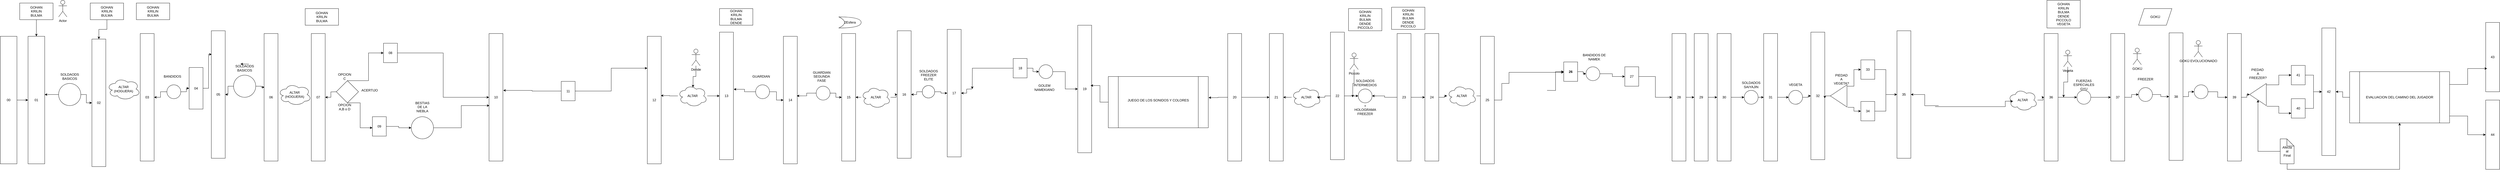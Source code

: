 <mxfile version="27.0.9">
  <diagram name="Página-1" id="v7uTeOr8I_lq8m4iilkw">
    <mxGraphModel dx="1677" dy="1690" grid="1" gridSize="10" guides="1" tooltips="1" connect="1" arrows="1" fold="1" page="1" pageScale="1" pageWidth="827" pageHeight="1169" math="0" shadow="0">
      <root>
        <mxCell id="0" />
        <mxCell id="1" parent="0" />
        <mxCell id="aoiIvWKllZCUMls8HDCo-1" value="01" style="rounded=0;whiteSpace=wrap;html=1;" parent="1" vertex="1">
          <mxGeometry x="70" y="60" width="60" height="460" as="geometry" />
        </mxCell>
        <mxCell id="aoiIvWKllZCUMls8HDCo-3" value="02" style="rounded=0;whiteSpace=wrap;html=1;" parent="1" vertex="1">
          <mxGeometry x="300" y="70" width="50" height="460" as="geometry" />
        </mxCell>
        <mxCell id="aoiIvWKllZCUMls8HDCo-5" style="edgeStyle=orthogonalEdgeStyle;rounded=0;orthogonalLoop=1;jettySize=auto;html=1;entryX=0.5;entryY=0;entryDx=0;entryDy=0;" parent="1" source="aoiIvWKllZCUMls8HDCo-4" target="aoiIvWKllZCUMls8HDCo-1" edge="1">
          <mxGeometry relative="1" as="geometry" />
        </mxCell>
        <mxCell id="aoiIvWKllZCUMls8HDCo-4" value="GOHAN&lt;br&gt;KRILIN&lt;div&gt;BULMA&lt;/div&gt;" style="rounded=0;whiteSpace=wrap;html=1;" parent="1" vertex="1">
          <mxGeometry x="40" y="-60" width="120" height="60" as="geometry" />
        </mxCell>
        <mxCell id="aoiIvWKllZCUMls8HDCo-7" style="edgeStyle=orthogonalEdgeStyle;rounded=0;orthogonalLoop=1;jettySize=auto;html=1;" parent="1" source="aoiIvWKllZCUMls8HDCo-6" target="aoiIvWKllZCUMls8HDCo-3" edge="1">
          <mxGeometry relative="1" as="geometry" />
        </mxCell>
        <mxCell id="aoiIvWKllZCUMls8HDCo-6" value="GOHAN&lt;br&gt;KRILIN&lt;div&gt;BULMA&lt;/div&gt;" style="rounded=0;whiteSpace=wrap;html=1;" parent="1" vertex="1">
          <mxGeometry x="294" y="-60" width="120" height="60" as="geometry" />
        </mxCell>
        <mxCell id="aoiIvWKllZCUMls8HDCo-13" style="edgeStyle=orthogonalEdgeStyle;rounded=0;orthogonalLoop=1;jettySize=auto;html=1;entryX=0;entryY=0.5;entryDx=0;entryDy=0;" parent="1" source="aoiIvWKllZCUMls8HDCo-11" target="aoiIvWKllZCUMls8HDCo-3" edge="1">
          <mxGeometry relative="1" as="geometry" />
        </mxCell>
        <mxCell id="aoiIvWKllZCUMls8HDCo-11" value="" style="ellipse;whiteSpace=wrap;html=1;aspect=fixed;" parent="1" vertex="1">
          <mxGeometry x="180" y="230" width="80" height="80" as="geometry" />
        </mxCell>
        <mxCell id="aoiIvWKllZCUMls8HDCo-14" style="edgeStyle=orthogonalEdgeStyle;rounded=0;orthogonalLoop=1;jettySize=auto;html=1;entryX=1;entryY=0.457;entryDx=0;entryDy=0;entryPerimeter=0;" parent="1" source="aoiIvWKllZCUMls8HDCo-11" target="aoiIvWKllZCUMls8HDCo-1" edge="1">
          <mxGeometry relative="1" as="geometry" />
        </mxCell>
        <mxCell id="aoiIvWKllZCUMls8HDCo-18" value="ALTAR&lt;br&gt;(HOGUERA)" style="ellipse;shape=cloud;whiteSpace=wrap;html=1;" parent="1" vertex="1">
          <mxGeometry x="354" y="210" width="120" height="80" as="geometry" />
        </mxCell>
        <mxCell id="aoiIvWKllZCUMls8HDCo-20" value="03" style="rounded=0;whiteSpace=wrap;html=1;" parent="1" vertex="1">
          <mxGeometry x="474" y="50" width="50" height="460" as="geometry" />
        </mxCell>
        <mxCell id="aoiIvWKllZCUMls8HDCo-23" value="GOHAN&lt;br&gt;KRILIN&lt;div&gt;BULMA&lt;/div&gt;" style="rounded=0;whiteSpace=wrap;html=1;" parent="1" vertex="1">
          <mxGeometry x="460" y="-60" width="120" height="60" as="geometry" />
        </mxCell>
        <mxCell id="jvADGa9I1Nxa1BJmUf2R-1" value="" style="edgeStyle=orthogonalEdgeStyle;rounded=0;orthogonalLoop=1;jettySize=auto;html=1;" edge="1" parent="1" source="aoiIvWKllZCUMls8HDCo-24" target="aoiIvWKllZCUMls8HDCo-92">
          <mxGeometry relative="1" as="geometry" />
        </mxCell>
        <mxCell id="jvADGa9I1Nxa1BJmUf2R-2" value="" style="edgeStyle=orthogonalEdgeStyle;rounded=0;orthogonalLoop=1;jettySize=auto;html=1;" edge="1" parent="1" source="aoiIvWKllZCUMls8HDCo-24" target="aoiIvWKllZCUMls8HDCo-20">
          <mxGeometry relative="1" as="geometry" />
        </mxCell>
        <mxCell id="aoiIvWKllZCUMls8HDCo-24" value="" style="ellipse;whiteSpace=wrap;html=1;aspect=fixed;" parent="1" vertex="1">
          <mxGeometry x="570" y="235" width="50" height="50" as="geometry" />
        </mxCell>
        <mxCell id="aoiIvWKllZCUMls8HDCo-27" value="05" style="rounded=0;whiteSpace=wrap;html=1;" parent="1" vertex="1">
          <mxGeometry x="730" y="40" width="50" height="460" as="geometry" />
        </mxCell>
        <mxCell id="aoiIvWKllZCUMls8HDCo-31" value="Actor" style="shape=umlActor;verticalLabelPosition=bottom;verticalAlign=top;html=1;outlineConnect=0;" parent="1" vertex="1">
          <mxGeometry x="180" y="-70" width="30" height="60" as="geometry" />
        </mxCell>
        <mxCell id="aoiIvWKllZCUMls8HDCo-37" style="edgeStyle=orthogonalEdgeStyle;rounded=0;orthogonalLoop=1;jettySize=auto;html=1;" parent="1" source="aoiIvWKllZCUMls8HDCo-36" target="aoiIvWKllZCUMls8HDCo-27" edge="1">
          <mxGeometry relative="1" as="geometry" />
        </mxCell>
        <mxCell id="aoiIvWKllZCUMls8HDCo-36" value="" style="ellipse;whiteSpace=wrap;html=1;aspect=fixed;" parent="1" vertex="1">
          <mxGeometry x="810" y="200" width="80" height="80" as="geometry" />
        </mxCell>
        <mxCell id="aoiIvWKllZCUMls8HDCo-38" value="SOLDAODS&lt;div&gt;BASICOS&lt;/div&gt;" style="text;html=1;align=center;verticalAlign=middle;whiteSpace=wrap;rounded=0;" parent="1" vertex="1">
          <mxGeometry x="190" y="190" width="60" height="30" as="geometry" />
        </mxCell>
        <mxCell id="aoiIvWKllZCUMls8HDCo-39" value="SOLDAODS&lt;div&gt;BASICOS&lt;/div&gt;" style="text;html=1;align=center;verticalAlign=middle;whiteSpace=wrap;rounded=0;" parent="1" vertex="1">
          <mxGeometry x="820" y="160" width="60" height="30" as="geometry" />
        </mxCell>
        <mxCell id="aoiIvWKllZCUMls8HDCo-41" value="06" style="rounded=0;whiteSpace=wrap;html=1;" parent="1" vertex="1">
          <mxGeometry x="920" y="50" width="50" height="460" as="geometry" />
        </mxCell>
        <mxCell id="aoiIvWKllZCUMls8HDCo-42" value="ALTAR&lt;br&gt;(HOGUERA)" style="ellipse;shape=cloud;whiteSpace=wrap;html=1;" parent="1" vertex="1">
          <mxGeometry x="970" y="230" width="120" height="80" as="geometry" />
        </mxCell>
        <mxCell id="aoiIvWKllZCUMls8HDCo-43" value="07" style="rounded=0;whiteSpace=wrap;html=1;" parent="1" vertex="1">
          <mxGeometry x="1090" y="50" width="50" height="460" as="geometry" />
        </mxCell>
        <mxCell id="aoiIvWKllZCUMls8HDCo-47" style="edgeStyle=orthogonalEdgeStyle;rounded=0;orthogonalLoop=1;jettySize=auto;html=1;" parent="1" target="aoiIvWKllZCUMls8HDCo-43" edge="1">
          <mxGeometry relative="1" as="geometry">
            <mxPoint x="1181" y="260" as="sourcePoint" />
          </mxGeometry>
        </mxCell>
        <mxCell id="aoiIvWKllZCUMls8HDCo-101" style="edgeStyle=orthogonalEdgeStyle;rounded=0;orthogonalLoop=1;jettySize=auto;html=1;exitX=0.5;exitY=1;exitDx=0;exitDy=0;" parent="1" source="aoiIvWKllZCUMls8HDCo-109" target="aoiIvWKllZCUMls8HDCo-105" edge="1">
          <mxGeometry relative="1" as="geometry">
            <mxPoint x="1241" y="300.4" as="sourcePoint" />
            <mxPoint x="1290" y="390" as="targetPoint" />
            <Array as="points">
              <mxPoint x="1266" y="300" />
              <mxPoint x="1266" y="390" />
            </Array>
          </mxGeometry>
        </mxCell>
        <mxCell id="aoiIvWKllZCUMls8HDCo-102" style="edgeStyle=orthogonalEdgeStyle;rounded=0;orthogonalLoop=1;jettySize=auto;html=1;entryX=0;entryY=0.5;entryDx=0;entryDy=0;exitX=0.5;exitY=0;exitDx=0;exitDy=0;" parent="1" source="aoiIvWKllZCUMls8HDCo-109" target="aoiIvWKllZCUMls8HDCo-98" edge="1">
          <mxGeometry relative="1" as="geometry">
            <mxPoint x="1230" y="140.0" as="targetPoint" />
            <mxPoint x="1239.56" y="220.4" as="sourcePoint" />
            <Array as="points">
              <mxPoint x="1296" y="220" />
              <mxPoint x="1296" y="120" />
            </Array>
          </mxGeometry>
        </mxCell>
        <mxCell id="aoiIvWKllZCUMls8HDCo-48" value="10" style="rounded=0;whiteSpace=wrap;html=1;" parent="1" vertex="1">
          <mxGeometry x="1730" y="50" width="50" height="460" as="geometry" />
        </mxCell>
        <mxCell id="aoiIvWKllZCUMls8HDCo-55" value="GOHAN&lt;br&gt;KRILIN&lt;div&gt;BULMA&lt;/div&gt;" style="rounded=0;whiteSpace=wrap;html=1;" parent="1" vertex="1">
          <mxGeometry x="1068" y="-40" width="120" height="60" as="geometry" />
        </mxCell>
        <mxCell id="aoiIvWKllZCUMls8HDCo-68" value="Dende" style="shape=umlActor;verticalLabelPosition=bottom;verticalAlign=top;html=1;outlineConnect=0;" parent="1" vertex="1">
          <mxGeometry x="2460" y="106" width="30" height="60" as="geometry" />
        </mxCell>
        <mxCell id="aoiIvWKllZCUMls8HDCo-69" value="13" style="rounded=0;whiteSpace=wrap;html=1;" parent="1" vertex="1">
          <mxGeometry x="2560" y="45" width="50" height="460" as="geometry" />
        </mxCell>
        <mxCell id="aoiIvWKllZCUMls8HDCo-130" value="" style="edgeStyle=orthogonalEdgeStyle;rounded=0;orthogonalLoop=1;jettySize=auto;html=1;" parent="1" source="aoiIvWKllZCUMls8HDCo-70" target="aoiIvWKllZCUMls8HDCo-69" edge="1">
          <mxGeometry relative="1" as="geometry" />
        </mxCell>
        <mxCell id="aoiIvWKllZCUMls8HDCo-70" value="ALTAR" style="ellipse;shape=cloud;whiteSpace=wrap;html=1;" parent="1" vertex="1">
          <mxGeometry x="2410" y="235" width="106" height="80" as="geometry" />
        </mxCell>
        <mxCell id="aoiIvWKllZCUMls8HDCo-73" style="edgeStyle=orthogonalEdgeStyle;rounded=0;orthogonalLoop=1;jettySize=auto;html=1;entryX=0.4;entryY=0.1;entryDx=0;entryDy=0;entryPerimeter=0;" parent="1" source="aoiIvWKllZCUMls8HDCo-68" edge="1">
          <mxGeometry relative="1" as="geometry">
            <mxPoint x="2464.4" y="244" as="targetPoint" />
          </mxGeometry>
        </mxCell>
        <mxCell id="aoiIvWKllZCUMls8HDCo-74" value="14" style="rounded=0;whiteSpace=wrap;html=1;" parent="1" vertex="1">
          <mxGeometry x="2790" y="60" width="50" height="460" as="geometry" />
        </mxCell>
        <mxCell id="aoiIvWKllZCUMls8HDCo-81" style="edgeStyle=orthogonalEdgeStyle;rounded=0;orthogonalLoop=1;jettySize=auto;html=1;" parent="1" source="aoiIvWKllZCUMls8HDCo-75" target="aoiIvWKllZCUMls8HDCo-74" edge="1">
          <mxGeometry relative="1" as="geometry" />
        </mxCell>
        <mxCell id="aoiIvWKllZCUMls8HDCo-75" value="" style="ellipse;whiteSpace=wrap;html=1;aspect=fixed;" parent="1" vertex="1">
          <mxGeometry x="2690" y="235" width="50" height="50" as="geometry" />
        </mxCell>
        <mxCell id="aoiIvWKllZCUMls8HDCo-76" value="GUARDIAN" style="text;html=1;align=center;verticalAlign=middle;whiteSpace=wrap;rounded=0;" parent="1" vertex="1">
          <mxGeometry x="2680" y="190" width="60" height="30" as="geometry" />
        </mxCell>
        <mxCell id="aoiIvWKllZCUMls8HDCo-85" style="edgeStyle=orthogonalEdgeStyle;rounded=0;orthogonalLoop=1;jettySize=auto;html=1;" parent="1" source="aoiIvWKllZCUMls8HDCo-78" target="aoiIvWKllZCUMls8HDCo-83" edge="1">
          <mxGeometry relative="1" as="geometry" />
        </mxCell>
        <mxCell id="aoiIvWKllZCUMls8HDCo-78" value="" style="ellipse;whiteSpace=wrap;html=1;aspect=fixed;" parent="1" vertex="1">
          <mxGeometry x="2908" y="240" width="50" height="50" as="geometry" />
        </mxCell>
        <mxCell id="aoiIvWKllZCUMls8HDCo-79" value="GUARDIAN&lt;br&gt;SEGUNDA FASE" style="text;html=1;align=center;verticalAlign=middle;whiteSpace=wrap;rounded=0;" parent="1" vertex="1">
          <mxGeometry x="2898" y="190" width="60" height="30" as="geometry" />
        </mxCell>
        <mxCell id="aoiIvWKllZCUMls8HDCo-80" style="edgeStyle=orthogonalEdgeStyle;rounded=0;orthogonalLoop=1;jettySize=auto;html=1;entryX=1.026;entryY=0.448;entryDx=0;entryDy=0;entryPerimeter=0;" parent="1" source="aoiIvWKllZCUMls8HDCo-75" target="aoiIvWKllZCUMls8HDCo-69" edge="1">
          <mxGeometry relative="1" as="geometry" />
        </mxCell>
        <mxCell id="aoiIvWKllZCUMls8HDCo-83" value="15" style="rounded=0;whiteSpace=wrap;html=1;" parent="1" vertex="1">
          <mxGeometry x="3000" y="50" width="50" height="460" as="geometry" />
        </mxCell>
        <mxCell id="aoiIvWKllZCUMls8HDCo-86" style="edgeStyle=orthogonalEdgeStyle;rounded=0;orthogonalLoop=1;jettySize=auto;html=1;entryX=0.965;entryY=0.467;entryDx=0;entryDy=0;entryPerimeter=0;" parent="1" source="aoiIvWKllZCUMls8HDCo-78" target="aoiIvWKllZCUMls8HDCo-74" edge="1">
          <mxGeometry relative="1" as="geometry" />
        </mxCell>
        <mxCell id="aoiIvWKllZCUMls8HDCo-87" value="GOHAN&lt;br&gt;KRILIN&lt;div&gt;BULMA&lt;br&gt;DENDE&lt;/div&gt;" style="rounded=0;whiteSpace=wrap;html=1;" parent="1" vertex="1">
          <mxGeometry x="2560" y="-40" width="120" height="60" as="geometry" />
        </mxCell>
        <mxCell id="aoiIvWKllZCUMls8HDCo-89" value="2Esfera" style="shape=xor;whiteSpace=wrap;html=1;" parent="1" vertex="1">
          <mxGeometry x="2990" y="-10" width="80" height="40" as="geometry" />
        </mxCell>
        <mxCell id="aoiIvWKllZCUMls8HDCo-90" value="16" style="rounded=0;whiteSpace=wrap;html=1;" parent="1" vertex="1">
          <mxGeometry x="3200" y="40" width="50" height="460" as="geometry" />
        </mxCell>
        <mxCell id="aoiIvWKllZCUMls8HDCo-172" value="" style="edgeStyle=orthogonalEdgeStyle;rounded=0;orthogonalLoop=1;jettySize=auto;html=1;" parent="1" source="aoiIvWKllZCUMls8HDCo-91" target="aoiIvWKllZCUMls8HDCo-1" edge="1">
          <mxGeometry relative="1" as="geometry" />
        </mxCell>
        <mxCell id="aoiIvWKllZCUMls8HDCo-91" value="00" style="rounded=0;whiteSpace=wrap;html=1;" parent="1" vertex="1">
          <mxGeometry x="-30" y="60" width="60" height="460" as="geometry" />
        </mxCell>
        <mxCell id="aoiIvWKllZCUMls8HDCo-92" value="04" style="rounded=0;whiteSpace=wrap;html=1;" parent="1" vertex="1">
          <mxGeometry x="650" y="172.5" width="50" height="150" as="geometry" />
        </mxCell>
        <mxCell id="aoiIvWKllZCUMls8HDCo-94" value="BANDIDOS" style="text;html=1;align=center;verticalAlign=middle;whiteSpace=wrap;rounded=0;" parent="1" vertex="1">
          <mxGeometry x="560" y="190" width="60" height="30" as="geometry" />
        </mxCell>
        <mxCell id="aoiIvWKllZCUMls8HDCo-95" style="edgeStyle=orthogonalEdgeStyle;rounded=0;orthogonalLoop=1;jettySize=auto;html=1;entryX=0.025;entryY=0.185;entryDx=0;entryDy=0;entryPerimeter=0;" parent="1" source="aoiIvWKllZCUMls8HDCo-92" target="aoiIvWKllZCUMls8HDCo-27" edge="1">
          <mxGeometry relative="1" as="geometry" />
        </mxCell>
        <mxCell id="aoiIvWKllZCUMls8HDCo-96" style="edgeStyle=orthogonalEdgeStyle;rounded=0;orthogonalLoop=1;jettySize=auto;html=1;entryX=0.025;entryY=0.421;entryDx=0;entryDy=0;entryPerimeter=0;" parent="1" source="aoiIvWKllZCUMls8HDCo-36" target="aoiIvWKllZCUMls8HDCo-41" edge="1">
          <mxGeometry relative="1" as="geometry" />
        </mxCell>
        <mxCell id="aoiIvWKllZCUMls8HDCo-97" style="edgeStyle=orthogonalEdgeStyle;rounded=0;orthogonalLoop=1;jettySize=auto;html=1;exitX=0.75;exitY=0;exitDx=0;exitDy=0;entryX=0.25;entryY=0;entryDx=0;entryDy=0;" parent="1" source="aoiIvWKllZCUMls8HDCo-39" target="aoiIvWKllZCUMls8HDCo-39" edge="1">
          <mxGeometry relative="1" as="geometry" />
        </mxCell>
        <mxCell id="aoiIvWKllZCUMls8HDCo-103" style="edgeStyle=orthogonalEdgeStyle;rounded=0;orthogonalLoop=1;jettySize=auto;html=1;" parent="1" source="aoiIvWKllZCUMls8HDCo-98" target="aoiIvWKllZCUMls8HDCo-48" edge="1">
          <mxGeometry relative="1" as="geometry" />
        </mxCell>
        <mxCell id="aoiIvWKllZCUMls8HDCo-98" value="08" style="rounded=0;whiteSpace=wrap;html=1;" parent="1" vertex="1">
          <mxGeometry x="1350" y="85" width="50" height="70" as="geometry" />
        </mxCell>
        <mxCell id="aoiIvWKllZCUMls8HDCo-104" value="" style="ellipse;whiteSpace=wrap;html=1;aspect=fixed;" parent="1" vertex="1">
          <mxGeometry x="1450" y="350" width="80" height="80" as="geometry" />
        </mxCell>
        <mxCell id="aoiIvWKllZCUMls8HDCo-106" style="edgeStyle=orthogonalEdgeStyle;rounded=0;orthogonalLoop=1;jettySize=auto;html=1;" parent="1" source="aoiIvWKllZCUMls8HDCo-105" target="aoiIvWKllZCUMls8HDCo-104" edge="1">
          <mxGeometry relative="1" as="geometry" />
        </mxCell>
        <mxCell id="aoiIvWKllZCUMls8HDCo-105" value="09" style="rounded=0;whiteSpace=wrap;html=1;" parent="1" vertex="1">
          <mxGeometry x="1310" y="350" width="50" height="70" as="geometry" />
        </mxCell>
        <mxCell id="aoiIvWKllZCUMls8HDCo-107" style="edgeStyle=orthogonalEdgeStyle;rounded=0;orthogonalLoop=1;jettySize=auto;html=1;entryX=0.025;entryY=0.565;entryDx=0;entryDy=0;entryPerimeter=0;" parent="1" source="aoiIvWKllZCUMls8HDCo-104" target="aoiIvWKllZCUMls8HDCo-48" edge="1">
          <mxGeometry relative="1" as="geometry" />
        </mxCell>
        <mxCell id="aoiIvWKllZCUMls8HDCo-108" value="BESTIAS DE LA NIEBLA" style="text;html=1;align=center;verticalAlign=middle;whiteSpace=wrap;rounded=0;" parent="1" vertex="1">
          <mxGeometry x="1460" y="300" width="60" height="30" as="geometry" />
        </mxCell>
        <mxCell id="aoiIvWKllZCUMls8HDCo-109" value="" style="rhombus;whiteSpace=wrap;html=1;" parent="1" vertex="1">
          <mxGeometry x="1180" y="220" width="80" height="80" as="geometry" />
        </mxCell>
        <mxCell id="aoiIvWKllZCUMls8HDCo-110" value="OPCION C" style="text;html=1;align=center;verticalAlign=middle;whiteSpace=wrap;rounded=0;" parent="1" vertex="1">
          <mxGeometry x="1180" y="190" width="60" height="30" as="geometry" />
        </mxCell>
        <mxCell id="aoiIvWKllZCUMls8HDCo-111" value="OPCION A,B o D" style="text;html=1;align=center;verticalAlign=middle;whiteSpace=wrap;rounded=0;" parent="1" vertex="1">
          <mxGeometry x="1180" y="300" width="60" height="30" as="geometry" />
        </mxCell>
        <mxCell id="aoiIvWKllZCUMls8HDCo-114" style="edgeStyle=orthogonalEdgeStyle;rounded=0;orthogonalLoop=1;jettySize=auto;html=1;entryX=1.025;entryY=0.446;entryDx=0;entryDy=0;entryPerimeter=0;exitX=0;exitY=0.5;exitDx=0;exitDy=0;" parent="1" source="aoiIvWKllZCUMls8HDCo-118" target="aoiIvWKllZCUMls8HDCo-48" edge="1">
          <mxGeometry relative="1" as="geometry">
            <mxPoint x="1870" y="255" as="sourcePoint" />
          </mxGeometry>
        </mxCell>
        <mxCell id="aoiIvWKllZCUMls8HDCo-117" value="12" style="rounded=0;whiteSpace=wrap;html=1;" parent="1" vertex="1">
          <mxGeometry x="2300" y="60" width="50" height="460" as="geometry" />
        </mxCell>
        <mxCell id="aoiIvWKllZCUMls8HDCo-122" style="edgeStyle=orthogonalEdgeStyle;rounded=0;orthogonalLoop=1;jettySize=auto;html=1;entryX=0;entryY=0.25;entryDx=0;entryDy=0;" parent="1" source="aoiIvWKllZCUMls8HDCo-118" target="aoiIvWKllZCUMls8HDCo-117" edge="1">
          <mxGeometry relative="1" as="geometry" />
        </mxCell>
        <mxCell id="aoiIvWKllZCUMls8HDCo-118" value="11" style="rounded=0;whiteSpace=wrap;html=1;" parent="1" vertex="1">
          <mxGeometry x="1990" y="222.5" width="50" height="70" as="geometry" />
        </mxCell>
        <mxCell id="aoiIvWKllZCUMls8HDCo-128" style="edgeStyle=orthogonalEdgeStyle;rounded=0;orthogonalLoop=1;jettySize=auto;html=1;entryX=0.975;entryY=0.465;entryDx=0;entryDy=0;entryPerimeter=0;" parent="1" source="aoiIvWKllZCUMls8HDCo-70" target="aoiIvWKllZCUMls8HDCo-117" edge="1">
          <mxGeometry relative="1" as="geometry" />
        </mxCell>
        <mxCell id="aoiIvWKllZCUMls8HDCo-136" value="" style="edgeStyle=orthogonalEdgeStyle;rounded=0;orthogonalLoop=1;jettySize=auto;html=1;" parent="1" source="aoiIvWKllZCUMls8HDCo-135" target="aoiIvWKllZCUMls8HDCo-83" edge="1">
          <mxGeometry relative="1" as="geometry" />
        </mxCell>
        <mxCell id="aoiIvWKllZCUMls8HDCo-137" value="" style="edgeStyle=orthogonalEdgeStyle;rounded=0;orthogonalLoop=1;jettySize=auto;html=1;" parent="1" source="aoiIvWKllZCUMls8HDCo-135" target="aoiIvWKllZCUMls8HDCo-90" edge="1">
          <mxGeometry relative="1" as="geometry" />
        </mxCell>
        <mxCell id="aoiIvWKllZCUMls8HDCo-135" value="ALTAR" style="ellipse;shape=cloud;whiteSpace=wrap;html=1;" parent="1" vertex="1">
          <mxGeometry x="3070" y="240" width="106" height="80" as="geometry" />
        </mxCell>
        <mxCell id="aoiIvWKllZCUMls8HDCo-138" value="17" style="rounded=0;whiteSpace=wrap;html=1;" parent="1" vertex="1">
          <mxGeometry x="3380" y="35" width="50" height="460" as="geometry" />
        </mxCell>
        <mxCell id="aoiIvWKllZCUMls8HDCo-141" style="edgeStyle=orthogonalEdgeStyle;rounded=0;orthogonalLoop=1;jettySize=auto;html=1;entryX=1;entryY=0.5;entryDx=0;entryDy=0;" parent="1" source="aoiIvWKllZCUMls8HDCo-139" target="aoiIvWKllZCUMls8HDCo-90" edge="1">
          <mxGeometry relative="1" as="geometry" />
        </mxCell>
        <mxCell id="aoiIvWKllZCUMls8HDCo-142" style="edgeStyle=orthogonalEdgeStyle;rounded=0;orthogonalLoop=1;jettySize=auto;html=1;entryX=0;entryY=0.5;entryDx=0;entryDy=0;" parent="1" source="aoiIvWKllZCUMls8HDCo-139" target="aoiIvWKllZCUMls8HDCo-138" edge="1">
          <mxGeometry relative="1" as="geometry" />
        </mxCell>
        <mxCell id="aoiIvWKllZCUMls8HDCo-139" value="" style="ellipse;whiteSpace=wrap;html=1;aspect=fixed;" parent="1" vertex="1">
          <mxGeometry x="3290" y="237.5" width="45" height="45" as="geometry" />
        </mxCell>
        <mxCell id="aoiIvWKllZCUMls8HDCo-143" value="SOLDADOS FREEZER ELITE" style="text;html=1;align=center;verticalAlign=middle;whiteSpace=wrap;rounded=0;" parent="1" vertex="1">
          <mxGeometry x="3282.5" y="185" width="60" height="30" as="geometry" />
        </mxCell>
        <mxCell id="aoiIvWKllZCUMls8HDCo-144" value="19" style="rounded=0;whiteSpace=wrap;html=1;" parent="1" vertex="1">
          <mxGeometry x="3850" y="20" width="50" height="460" as="geometry" />
        </mxCell>
        <mxCell id="aoiIvWKllZCUMls8HDCo-157" style="edgeStyle=orthogonalEdgeStyle;rounded=0;orthogonalLoop=1;jettySize=auto;html=1;entryX=1;entryY=0.5;entryDx=0;entryDy=0;" parent="1" target="aoiIvWKllZCUMls8HDCo-138" edge="1">
          <mxGeometry relative="1" as="geometry">
            <mxPoint x="3470" y="250" as="sourcePoint" />
          </mxGeometry>
        </mxCell>
        <mxCell id="aoiIvWKllZCUMls8HDCo-155" value="" style="edgeStyle=orthogonalEdgeStyle;rounded=0;orthogonalLoop=1;jettySize=auto;html=1;" parent="1" source="aoiIvWKllZCUMls8HDCo-148" target="aoiIvWKllZCUMls8HDCo-144" edge="1">
          <mxGeometry relative="1" as="geometry" />
        </mxCell>
        <mxCell id="aoiIvWKllZCUMls8HDCo-148" value="" style="ellipse;whiteSpace=wrap;html=1;aspect=fixed;" parent="1" vertex="1">
          <mxGeometry x="3710" y="162.5" width="50" height="50" as="geometry" />
        </mxCell>
        <mxCell id="aoiIvWKllZCUMls8HDCo-149" value="GOLEM NAMEKIANO" style="text;html=1;align=center;verticalAlign=middle;whiteSpace=wrap;rounded=0;" parent="1" vertex="1">
          <mxGeometry x="3700" y="230" width="60" height="30" as="geometry" />
        </mxCell>
        <mxCell id="aoiIvWKllZCUMls8HDCo-152" style="edgeStyle=orthogonalEdgeStyle;rounded=0;orthogonalLoop=1;jettySize=auto;html=1;" parent="1" source="aoiIvWKllZCUMls8HDCo-153" target="aoiIvWKllZCUMls8HDCo-148" edge="1">
          <mxGeometry relative="1" as="geometry" />
        </mxCell>
        <mxCell id="aoiIvWKllZCUMls8HDCo-153" value="18" style="rounded=0;whiteSpace=wrap;html=1;" parent="1" vertex="1">
          <mxGeometry x="3617.5" y="140" width="50" height="70" as="geometry" />
        </mxCell>
        <mxCell id="aoiIvWKllZCUMls8HDCo-154" style="edgeStyle=orthogonalEdgeStyle;rounded=0;orthogonalLoop=1;jettySize=auto;html=1;" parent="1" source="aoiIvWKllZCUMls8HDCo-153" edge="1">
          <mxGeometry relative="1" as="geometry">
            <mxPoint x="3470" y="250" as="targetPoint" />
          </mxGeometry>
        </mxCell>
        <mxCell id="aoiIvWKllZCUMls8HDCo-158" value="JUEGO DE LOS SONIDOS Y COLORES&lt;div&gt;&lt;br&gt;&lt;/div&gt;" style="shape=process;whiteSpace=wrap;html=1;backgroundOutline=1;" parent="1" vertex="1">
          <mxGeometry x="3960" y="205" width="360" height="185" as="geometry" />
        </mxCell>
        <mxCell id="aoiIvWKllZCUMls8HDCo-159" style="edgeStyle=orthogonalEdgeStyle;rounded=0;orthogonalLoop=1;jettySize=auto;html=1;entryX=0.925;entryY=0.473;entryDx=0;entryDy=0;entryPerimeter=0;" parent="1" source="aoiIvWKllZCUMls8HDCo-158" target="aoiIvWKllZCUMls8HDCo-144" edge="1">
          <mxGeometry relative="1" as="geometry" />
        </mxCell>
        <mxCell id="aoiIvWKllZCUMls8HDCo-167" value="" style="edgeStyle=orthogonalEdgeStyle;rounded=0;orthogonalLoop=1;jettySize=auto;html=1;" parent="1" source="aoiIvWKllZCUMls8HDCo-160" target="aoiIvWKllZCUMls8HDCo-166" edge="1">
          <mxGeometry relative="1" as="geometry" />
        </mxCell>
        <mxCell id="aoiIvWKllZCUMls8HDCo-160" value="20" style="rounded=0;whiteSpace=wrap;html=1;" parent="1" vertex="1">
          <mxGeometry x="4390" y="50" width="50" height="460" as="geometry" />
        </mxCell>
        <mxCell id="aoiIvWKllZCUMls8HDCo-161" style="edgeStyle=orthogonalEdgeStyle;rounded=0;orthogonalLoop=1;jettySize=auto;html=1;entryX=1.003;entryY=0.412;entryDx=0;entryDy=0;entryPerimeter=0;" parent="1" source="aoiIvWKllZCUMls8HDCo-160" target="aoiIvWKllZCUMls8HDCo-158" edge="1">
          <mxGeometry relative="1" as="geometry" />
        </mxCell>
        <mxCell id="aoiIvWKllZCUMls8HDCo-166" value="21" style="rounded=0;whiteSpace=wrap;html=1;" parent="1" vertex="1">
          <mxGeometry x="4540" y="50" width="50" height="460" as="geometry" />
        </mxCell>
        <mxCell id="aoiIvWKllZCUMls8HDCo-169" value="" style="edgeStyle=orthogonalEdgeStyle;rounded=0;orthogonalLoop=1;jettySize=auto;html=1;" parent="1" source="aoiIvWKllZCUMls8HDCo-168" target="aoiIvWKllZCUMls8HDCo-166" edge="1">
          <mxGeometry relative="1" as="geometry" />
        </mxCell>
        <mxCell id="aoiIvWKllZCUMls8HDCo-168" value="ALTAR" style="ellipse;shape=cloud;whiteSpace=wrap;html=1;" parent="1" vertex="1">
          <mxGeometry x="4620" y="240" width="106" height="80" as="geometry" />
        </mxCell>
        <mxCell id="aoiIvWKllZCUMls8HDCo-174" value="" style="edgeStyle=orthogonalEdgeStyle;rounded=0;orthogonalLoop=1;jettySize=auto;html=1;" parent="1" source="aoiIvWKllZCUMls8HDCo-170" target="aoiIvWKllZCUMls8HDCo-173" edge="1">
          <mxGeometry relative="1" as="geometry" />
        </mxCell>
        <mxCell id="aoiIvWKllZCUMls8HDCo-170" value="22" style="rounded=0;whiteSpace=wrap;html=1;" parent="1" vertex="1">
          <mxGeometry x="4760" y="45" width="50" height="460" as="geometry" />
        </mxCell>
        <mxCell id="aoiIvWKllZCUMls8HDCo-171" style="edgeStyle=orthogonalEdgeStyle;rounded=0;orthogonalLoop=1;jettySize=auto;html=1;entryX=0.875;entryY=0.5;entryDx=0;entryDy=0;entryPerimeter=0;" parent="1" source="aoiIvWKllZCUMls8HDCo-170" target="aoiIvWKllZCUMls8HDCo-168" edge="1">
          <mxGeometry relative="1" as="geometry" />
        </mxCell>
        <mxCell id="aoiIvWKllZCUMls8HDCo-173" value="" style="ellipse;whiteSpace=wrap;html=1;aspect=fixed;" parent="1" vertex="1">
          <mxGeometry x="4860" y="250" width="50" height="50" as="geometry" />
        </mxCell>
        <mxCell id="aoiIvWKllZCUMls8HDCo-175" value="SOLDADOS INTERMEDIOS" style="text;html=1;align=center;verticalAlign=middle;whiteSpace=wrap;rounded=0;" parent="1" vertex="1">
          <mxGeometry x="4855" y="212.5" width="60" height="30" as="geometry" />
        </mxCell>
        <mxCell id="aoiIvWKllZCUMls8HDCo-177" style="edgeStyle=orthogonalEdgeStyle;rounded=0;orthogonalLoop=1;jettySize=auto;html=1;" parent="1" source="aoiIvWKllZCUMls8HDCo-176" edge="1">
          <mxGeometry relative="1" as="geometry">
            <mxPoint x="4840" y="280" as="targetPoint" />
          </mxGeometry>
        </mxCell>
        <mxCell id="aoiIvWKllZCUMls8HDCo-176" value="Piccolo" style="shape=umlActor;verticalLabelPosition=bottom;verticalAlign=top;html=1;outlineConnect=0;" parent="1" vertex="1">
          <mxGeometry x="4830" y="120" width="30" height="60" as="geometry" />
        </mxCell>
        <mxCell id="aoiIvWKllZCUMls8HDCo-179" value="GOHAN&lt;br&gt;KRILIN&lt;div&gt;BULMA&lt;br&gt;DENDE&lt;br&gt;PICCOLO&lt;/div&gt;" style="rounded=0;whiteSpace=wrap;html=1;" parent="1" vertex="1">
          <mxGeometry x="4825" y="-40" width="120" height="80" as="geometry" />
        </mxCell>
        <mxCell id="aoiIvWKllZCUMls8HDCo-180" value="+ HOLOGRAMA FREEZER" style="text;html=1;align=center;verticalAlign=middle;whiteSpace=wrap;rounded=0;" parent="1" vertex="1">
          <mxGeometry x="4855" y="310" width="60" height="30" as="geometry" />
        </mxCell>
        <mxCell id="aoiIvWKllZCUMls8HDCo-182" style="edgeStyle=orthogonalEdgeStyle;rounded=0;orthogonalLoop=1;jettySize=auto;html=1;entryX=1;entryY=0.5;entryDx=0;entryDy=0;" parent="1" source="aoiIvWKllZCUMls8HDCo-181" target="aoiIvWKllZCUMls8HDCo-173" edge="1">
          <mxGeometry relative="1" as="geometry" />
        </mxCell>
        <mxCell id="aoiIvWKllZCUMls8HDCo-189" value="" style="edgeStyle=orthogonalEdgeStyle;rounded=0;orthogonalLoop=1;jettySize=auto;html=1;" parent="1" source="aoiIvWKllZCUMls8HDCo-181" target="aoiIvWKllZCUMls8HDCo-184" edge="1">
          <mxGeometry relative="1" as="geometry" />
        </mxCell>
        <mxCell id="aoiIvWKllZCUMls8HDCo-181" value="23" style="rounded=0;whiteSpace=wrap;html=1;" parent="1" vertex="1">
          <mxGeometry x="5000" y="50" width="50" height="460" as="geometry" />
        </mxCell>
        <mxCell id="aoiIvWKllZCUMls8HDCo-183" value="GOHAN&lt;br&gt;KRILIN&lt;div&gt;BULMA&lt;br&gt;DENDE&lt;br&gt;PICCOLO&lt;/div&gt;" style="rounded=0;whiteSpace=wrap;html=1;" parent="1" vertex="1">
          <mxGeometry x="4980" y="-45" width="120" height="80" as="geometry" />
        </mxCell>
        <mxCell id="aoiIvWKllZCUMls8HDCo-192" value="" style="edgeStyle=orthogonalEdgeStyle;rounded=0;orthogonalLoop=1;jettySize=auto;html=1;" parent="1" source="aoiIvWKllZCUMls8HDCo-184" target="aoiIvWKllZCUMls8HDCo-190" edge="1">
          <mxGeometry relative="1" as="geometry" />
        </mxCell>
        <mxCell id="aoiIvWKllZCUMls8HDCo-184" value="24" style="rounded=0;whiteSpace=wrap;html=1;" parent="1" vertex="1">
          <mxGeometry x="5100" y="50" width="50" height="460" as="geometry" />
        </mxCell>
        <mxCell id="aoiIvWKllZCUMls8HDCo-194" value="" style="edgeStyle=orthogonalEdgeStyle;rounded=0;orthogonalLoop=1;jettySize=auto;html=1;" parent="1" source="aoiIvWKllZCUMls8HDCo-190" target="aoiIvWKllZCUMls8HDCo-193" edge="1">
          <mxGeometry relative="1" as="geometry" />
        </mxCell>
        <mxCell id="aoiIvWKllZCUMls8HDCo-190" value="ALTAR" style="ellipse;shape=cloud;whiteSpace=wrap;html=1;" parent="1" vertex="1">
          <mxGeometry x="5180" y="235" width="106" height="80" as="geometry" />
        </mxCell>
        <mxCell id="aoiIvWKllZCUMls8HDCo-341" style="edgeStyle=orthogonalEdgeStyle;rounded=0;orthogonalLoop=1;jettySize=auto;html=1;" parent="1" source="aoiIvWKllZCUMls8HDCo-193" edge="1">
          <mxGeometry relative="1" as="geometry">
            <mxPoint x="5600" y="190" as="targetPoint" />
            <Array as="points">
              <mxPoint x="5377" y="290" />
              <mxPoint x="5377" y="230" />
              <mxPoint x="5403" y="230" />
            </Array>
          </mxGeometry>
        </mxCell>
        <mxCell id="aoiIvWKllZCUMls8HDCo-193" value="25" style="rounded=0;whiteSpace=wrap;html=1;" parent="1" vertex="1">
          <mxGeometry x="5300" y="60" width="50" height="460" as="geometry" />
        </mxCell>
        <mxCell id="aoiIvWKllZCUMls8HDCo-218" value="" style="edgeStyle=orthogonalEdgeStyle;rounded=0;orthogonalLoop=1;jettySize=auto;html=1;" parent="1" source="aoiIvWKllZCUMls8HDCo-205" target="aoiIvWKllZCUMls8HDCo-213" edge="1">
          <mxGeometry relative="1" as="geometry" />
        </mxCell>
        <mxCell id="aoiIvWKllZCUMls8HDCo-205" value="" style="ellipse;whiteSpace=wrap;html=1;aspect=fixed;" parent="1" vertex="1">
          <mxGeometry x="5680" y="170" width="50" height="50" as="geometry" />
        </mxCell>
        <mxCell id="aoiIvWKllZCUMls8HDCo-207" value="BANDIDOS DE NAMEK" style="text;html=1;align=center;verticalAlign=middle;whiteSpace=wrap;rounded=0;" parent="1" vertex="1">
          <mxGeometry x="5660" y="120" width="100" height="30" as="geometry" />
        </mxCell>
        <mxCell id="aoiIvWKllZCUMls8HDCo-221" value="" style="edgeStyle=orthogonalEdgeStyle;rounded=0;orthogonalLoop=1;jettySize=auto;html=1;" parent="1" source="aoiIvWKllZCUMls8HDCo-208" target="aoiIvWKllZCUMls8HDCo-220" edge="1">
          <mxGeometry relative="1" as="geometry" />
        </mxCell>
        <mxCell id="aoiIvWKllZCUMls8HDCo-208" value="28" style="rounded=0;whiteSpace=wrap;html=1;" parent="1" vertex="1">
          <mxGeometry x="5990" y="50" width="50" height="460" as="geometry" />
        </mxCell>
        <mxCell id="aoiIvWKllZCUMls8HDCo-217" value="" style="edgeStyle=orthogonalEdgeStyle;rounded=0;orthogonalLoop=1;jettySize=auto;html=1;" parent="1" source="aoiIvWKllZCUMls8HDCo-211" target="aoiIvWKllZCUMls8HDCo-205" edge="1">
          <mxGeometry relative="1" as="geometry" />
        </mxCell>
        <mxCell id="aoiIvWKllZCUMls8HDCo-211" value="26" style="rounded=0;whiteSpace=wrap;html=1;fontStyle=1" parent="1" vertex="1">
          <mxGeometry x="5600" y="152.5" width="50" height="70" as="geometry" />
        </mxCell>
        <mxCell id="aoiIvWKllZCUMls8HDCo-219" style="edgeStyle=orthogonalEdgeStyle;rounded=0;orthogonalLoop=1;jettySize=auto;html=1;" parent="1" source="aoiIvWKllZCUMls8HDCo-213" target="aoiIvWKllZCUMls8HDCo-208" edge="1">
          <mxGeometry relative="1" as="geometry" />
        </mxCell>
        <mxCell id="aoiIvWKllZCUMls8HDCo-213" value="27" style="rounded=0;whiteSpace=wrap;html=1;" parent="1" vertex="1">
          <mxGeometry x="5820" y="170" width="50" height="70" as="geometry" />
        </mxCell>
        <mxCell id="aoiIvWKllZCUMls8HDCo-225" value="" style="edgeStyle=orthogonalEdgeStyle;rounded=0;orthogonalLoop=1;jettySize=auto;html=1;" parent="1" source="aoiIvWKllZCUMls8HDCo-220" target="aoiIvWKllZCUMls8HDCo-223" edge="1">
          <mxGeometry relative="1" as="geometry" />
        </mxCell>
        <mxCell id="aoiIvWKllZCUMls8HDCo-220" value="29" style="rounded=0;whiteSpace=wrap;html=1;" parent="1" vertex="1">
          <mxGeometry x="6070" y="50" width="50" height="460" as="geometry" />
        </mxCell>
        <mxCell id="aoiIvWKllZCUMls8HDCo-227" value="" style="edgeStyle=orthogonalEdgeStyle;rounded=0;orthogonalLoop=1;jettySize=auto;html=1;" parent="1" source="aoiIvWKllZCUMls8HDCo-223" target="aoiIvWKllZCUMls8HDCo-226" edge="1">
          <mxGeometry relative="1" as="geometry" />
        </mxCell>
        <mxCell id="aoiIvWKllZCUMls8HDCo-223" value="30" style="rounded=0;whiteSpace=wrap;html=1;" parent="1" vertex="1">
          <mxGeometry x="6152.5" y="50" width="50" height="460" as="geometry" />
        </mxCell>
        <mxCell id="aoiIvWKllZCUMls8HDCo-230" value="" style="edgeStyle=orthogonalEdgeStyle;rounded=0;orthogonalLoop=1;jettySize=auto;html=1;" parent="1" source="aoiIvWKllZCUMls8HDCo-226" target="aoiIvWKllZCUMls8HDCo-229" edge="1">
          <mxGeometry relative="1" as="geometry" />
        </mxCell>
        <mxCell id="aoiIvWKllZCUMls8HDCo-226" value="" style="ellipse;whiteSpace=wrap;html=1;aspect=fixed;" parent="1" vertex="1">
          <mxGeometry x="6250" y="255" width="50" height="50" as="geometry" />
        </mxCell>
        <mxCell id="aoiIvWKllZCUMls8HDCo-228" value="SOLDADOS SAIYAJIN" style="text;html=1;align=center;verticalAlign=middle;whiteSpace=wrap;rounded=0;" parent="1" vertex="1">
          <mxGeometry x="6225" y="220" width="100" height="30" as="geometry" />
        </mxCell>
        <mxCell id="aoiIvWKllZCUMls8HDCo-232" value="" style="edgeStyle=orthogonalEdgeStyle;rounded=0;orthogonalLoop=1;jettySize=auto;html=1;" parent="1" source="aoiIvWKllZCUMls8HDCo-229" target="aoiIvWKllZCUMls8HDCo-231" edge="1">
          <mxGeometry relative="1" as="geometry" />
        </mxCell>
        <mxCell id="aoiIvWKllZCUMls8HDCo-229" value="31" style="rounded=0;whiteSpace=wrap;html=1;" parent="1" vertex="1">
          <mxGeometry x="6320" y="50" width="50" height="460" as="geometry" />
        </mxCell>
        <mxCell id="aoiIvWKllZCUMls8HDCo-235" value="" style="edgeStyle=orthogonalEdgeStyle;rounded=0;orthogonalLoop=1;jettySize=auto;html=1;" parent="1" source="aoiIvWKllZCUMls8HDCo-231" target="aoiIvWKllZCUMls8HDCo-234" edge="1">
          <mxGeometry relative="1" as="geometry" />
        </mxCell>
        <mxCell id="aoiIvWKllZCUMls8HDCo-231" value="" style="ellipse;whiteSpace=wrap;html=1;aspect=fixed;" parent="1" vertex="1">
          <mxGeometry x="6410" y="255" width="50" height="50" as="geometry" />
        </mxCell>
        <mxCell id="aoiIvWKllZCUMls8HDCo-233" value="VEGETA" style="text;html=1;align=center;verticalAlign=middle;whiteSpace=wrap;rounded=0;" parent="1" vertex="1">
          <mxGeometry x="6385" y="220" width="100" height="30" as="geometry" />
        </mxCell>
        <mxCell id="aoiIvWKllZCUMls8HDCo-234" value="32" style="rounded=0;whiteSpace=wrap;html=1;" parent="1" vertex="1">
          <mxGeometry x="6490" y="45" width="50" height="460" as="geometry" />
        </mxCell>
        <mxCell id="aoiIvWKllZCUMls8HDCo-245" value="" style="edgeStyle=orthogonalEdgeStyle;rounded=0;orthogonalLoop=1;jettySize=auto;html=1;" parent="1" source="aoiIvWKllZCUMls8HDCo-236" target="aoiIvWKllZCUMls8HDCo-238" edge="1">
          <mxGeometry relative="1" as="geometry" />
        </mxCell>
        <mxCell id="aoiIvWKllZCUMls8HDCo-236" value="33" style="rounded=0;whiteSpace=wrap;html=1;" parent="1" vertex="1">
          <mxGeometry x="6670" y="145" width="50" height="70" as="geometry" />
        </mxCell>
        <mxCell id="aoiIvWKllZCUMls8HDCo-243" value="" style="edgeStyle=orthogonalEdgeStyle;rounded=0;orthogonalLoop=1;jettySize=auto;html=1;" parent="1" source="aoiIvWKllZCUMls8HDCo-237" target="aoiIvWKllZCUMls8HDCo-238" edge="1">
          <mxGeometry relative="1" as="geometry" />
        </mxCell>
        <mxCell id="aoiIvWKllZCUMls8HDCo-237" value="34" style="rounded=0;whiteSpace=wrap;html=1;" parent="1" vertex="1">
          <mxGeometry x="6670" y="295" width="50" height="70" as="geometry" />
        </mxCell>
        <mxCell id="aoiIvWKllZCUMls8HDCo-238" value="35" style="rounded=0;whiteSpace=wrap;html=1;" parent="1" vertex="1">
          <mxGeometry x="6800" y="40" width="50" height="460" as="geometry" />
        </mxCell>
        <mxCell id="aoiIvWKllZCUMls8HDCo-241" style="edgeStyle=orthogonalEdgeStyle;rounded=0;orthogonalLoop=1;jettySize=auto;html=1;entryX=0;entryY=0.5;entryDx=0;entryDy=0;exitX=-0.021;exitY=0.938;exitDx=0;exitDy=0;exitPerimeter=0;" parent="1" source="aoiIvWKllZCUMls8HDCo-239" target="aoiIvWKllZCUMls8HDCo-236" edge="1">
          <mxGeometry relative="1" as="geometry" />
        </mxCell>
        <mxCell id="aoiIvWKllZCUMls8HDCo-242" style="edgeStyle=orthogonalEdgeStyle;rounded=0;orthogonalLoop=1;jettySize=auto;html=1;exitX=-0.042;exitY=-0.016;exitDx=0;exitDy=0;exitPerimeter=0;" parent="1" source="aoiIvWKllZCUMls8HDCo-239" target="aoiIvWKllZCUMls8HDCo-237" edge="1">
          <mxGeometry relative="1" as="geometry" />
        </mxCell>
        <mxCell id="aoiIvWKllZCUMls8HDCo-239" value="" style="triangle;whiteSpace=wrap;html=1;rotation=-180;" parent="1" vertex="1">
          <mxGeometry x="6560" y="235" width="60" height="80" as="geometry" />
        </mxCell>
        <mxCell id="aoiIvWKllZCUMls8HDCo-240" style="edgeStyle=orthogonalEdgeStyle;rounded=0;orthogonalLoop=1;jettySize=auto;html=1;entryX=1;entryY=0.519;entryDx=0;entryDy=0;entryPerimeter=0;" parent="1" source="aoiIvWKllZCUMls8HDCo-239" target="aoiIvWKllZCUMls8HDCo-234" edge="1">
          <mxGeometry relative="1" as="geometry" />
        </mxCell>
        <mxCell id="aoiIvWKllZCUMls8HDCo-256" value="" style="edgeStyle=orthogonalEdgeStyle;rounded=0;orthogonalLoop=1;jettySize=auto;html=1;" parent="1" target="aoiIvWKllZCUMls8HDCo-238" edge="1">
          <mxGeometry relative="1" as="geometry">
            <mxPoint x="6950" y="310" as="sourcePoint" />
          </mxGeometry>
        </mxCell>
        <mxCell id="aoiIvWKllZCUMls8HDCo-257" style="edgeStyle=orthogonalEdgeStyle;rounded=0;orthogonalLoop=1;jettySize=auto;html=1;exitX=0.042;exitY=0.047;exitDx=0;exitDy=0;exitPerimeter=0;entryX=0.16;entryY=0.55;entryDx=0;entryDy=0;entryPerimeter=0;" parent="1" target="aoiIvWKllZCUMls8HDCo-259" edge="1">
          <mxGeometry relative="1" as="geometry">
            <mxPoint x="7190" y="310" as="targetPoint" />
            <Array as="points">
              <mxPoint x="7190" y="314" />
              <mxPoint x="7190" y="294" />
            </Array>
            <mxPoint x="6937.48" y="313.74" as="sourcePoint" />
          </mxGeometry>
        </mxCell>
        <mxCell id="aoiIvWKllZCUMls8HDCo-261" value="" style="edgeStyle=orthogonalEdgeStyle;rounded=0;orthogonalLoop=1;jettySize=auto;html=1;" parent="1" source="aoiIvWKllZCUMls8HDCo-259" target="aoiIvWKllZCUMls8HDCo-260" edge="1">
          <mxGeometry relative="1" as="geometry" />
        </mxCell>
        <mxCell id="aoiIvWKllZCUMls8HDCo-259" value="ALTAR" style="ellipse;shape=cloud;whiteSpace=wrap;html=1;" parent="1" vertex="1">
          <mxGeometry x="7200" y="250" width="106" height="80" as="geometry" />
        </mxCell>
        <mxCell id="aoiIvWKllZCUMls8HDCo-264" value="" style="edgeStyle=orthogonalEdgeStyle;rounded=0;orthogonalLoop=1;jettySize=auto;html=1;" parent="1" source="aoiIvWKllZCUMls8HDCo-260" target="aoiIvWKllZCUMls8HDCo-262" edge="1">
          <mxGeometry relative="1" as="geometry" />
        </mxCell>
        <mxCell id="aoiIvWKllZCUMls8HDCo-260" value="36" style="rounded=0;whiteSpace=wrap;html=1;" parent="1" vertex="1">
          <mxGeometry x="7330" y="50" width="50" height="460" as="geometry" />
        </mxCell>
        <mxCell id="aoiIvWKllZCUMls8HDCo-270" style="edgeStyle=orthogonalEdgeStyle;rounded=0;orthogonalLoop=1;jettySize=auto;html=1;entryX=0;entryY=0.5;entryDx=0;entryDy=0;" parent="1" source="aoiIvWKllZCUMls8HDCo-262" target="aoiIvWKllZCUMls8HDCo-268" edge="1">
          <mxGeometry relative="1" as="geometry" />
        </mxCell>
        <mxCell id="aoiIvWKllZCUMls8HDCo-262" value="" style="ellipse;whiteSpace=wrap;html=1;aspect=fixed;" parent="1" vertex="1">
          <mxGeometry x="7448" y="255" width="50" height="50" as="geometry" />
        </mxCell>
        <mxCell id="aoiIvWKllZCUMls8HDCo-266" style="edgeStyle=orthogonalEdgeStyle;rounded=0;orthogonalLoop=1;jettySize=auto;html=1;" parent="1" source="aoiIvWKllZCUMls8HDCo-263" edge="1">
          <mxGeometry relative="1" as="geometry">
            <mxPoint x="7400" y="280" as="targetPoint" />
          </mxGeometry>
        </mxCell>
        <mxCell id="aoiIvWKllZCUMls8HDCo-263" value="Vegeta" style="shape=umlActor;verticalLabelPosition=bottom;verticalAlign=top;html=1;outlineConnect=0;" parent="1" vertex="1">
          <mxGeometry x="7400" y="110" width="30" height="60" as="geometry" />
        </mxCell>
        <mxCell id="aoiIvWKllZCUMls8HDCo-265" value="FUERZAS ESPECIALES GYU" style="text;html=1;align=center;verticalAlign=middle;whiteSpace=wrap;rounded=0;" parent="1" vertex="1">
          <mxGeometry x="7443" y="220" width="60" height="30" as="geometry" />
        </mxCell>
        <mxCell id="aoiIvWKllZCUMls8HDCo-267" value="GOHAN&lt;br&gt;KRILIN&lt;div&gt;BULMA&lt;br&gt;DENDE&lt;br&gt;PICCOLO&lt;br&gt;VEGETA&lt;/div&gt;" style="rounded=0;whiteSpace=wrap;html=1;" parent="1" vertex="1">
          <mxGeometry x="7340" y="-70" width="120" height="100" as="geometry" />
        </mxCell>
        <mxCell id="aoiIvWKllZCUMls8HDCo-276" value="" style="edgeStyle=orthogonalEdgeStyle;rounded=0;orthogonalLoop=1;jettySize=auto;html=1;" parent="1" source="aoiIvWKllZCUMls8HDCo-268" target="aoiIvWKllZCUMls8HDCo-274" edge="1">
          <mxGeometry relative="1" as="geometry" />
        </mxCell>
        <mxCell id="aoiIvWKllZCUMls8HDCo-268" value="37" style="rounded=0;whiteSpace=wrap;html=1;" parent="1" vertex="1">
          <mxGeometry x="7570" y="50" width="50" height="460" as="geometry" />
        </mxCell>
        <mxCell id="aoiIvWKllZCUMls8HDCo-271" value="GOKÚ" style="shape=umlActor;verticalLabelPosition=bottom;verticalAlign=top;html=1;outlineConnect=0;" parent="1" vertex="1">
          <mxGeometry x="7650" y="102.5" width="30" height="60" as="geometry" />
        </mxCell>
        <mxCell id="aoiIvWKllZCUMls8HDCo-272" value="GOKÚ" style="shape=parallelogram;perimeter=parallelogramPerimeter;whiteSpace=wrap;html=1;fixedSize=1;" parent="1" vertex="1">
          <mxGeometry x="7670" y="-40" width="120" height="60" as="geometry" />
        </mxCell>
        <mxCell id="aoiIvWKllZCUMls8HDCo-281" value="" style="edgeStyle=orthogonalEdgeStyle;rounded=0;orthogonalLoop=1;jettySize=auto;html=1;" parent="1" source="aoiIvWKllZCUMls8HDCo-273" target="aoiIvWKllZCUMls8HDCo-279" edge="1">
          <mxGeometry relative="1" as="geometry" />
        </mxCell>
        <mxCell id="aoiIvWKllZCUMls8HDCo-273" value="38" style="rounded=0;whiteSpace=wrap;html=1;" parent="1" vertex="1">
          <mxGeometry x="7780" y="47.5" width="50" height="460" as="geometry" />
        </mxCell>
        <mxCell id="aoiIvWKllZCUMls8HDCo-277" value="" style="edgeStyle=orthogonalEdgeStyle;rounded=0;orthogonalLoop=1;jettySize=auto;html=1;" parent="1" source="aoiIvWKllZCUMls8HDCo-274" target="aoiIvWKllZCUMls8HDCo-273" edge="1">
          <mxGeometry relative="1" as="geometry" />
        </mxCell>
        <mxCell id="aoiIvWKllZCUMls8HDCo-274" value="" style="ellipse;whiteSpace=wrap;html=1;aspect=fixed;" parent="1" vertex="1">
          <mxGeometry x="7670" y="245" width="50" height="50" as="geometry" />
        </mxCell>
        <mxCell id="aoiIvWKllZCUMls8HDCo-275" value="FREEZER" style="text;html=1;align=center;verticalAlign=middle;whiteSpace=wrap;rounded=0;" parent="1" vertex="1">
          <mxGeometry x="7645" y="200" width="100" height="30" as="geometry" />
        </mxCell>
        <mxCell id="aoiIvWKllZCUMls8HDCo-278" value="GOKÚ EVOLUCIONADO" style="shape=umlActor;verticalLabelPosition=bottom;verticalAlign=top;html=1;outlineConnect=0;" parent="1" vertex="1">
          <mxGeometry x="7870" y="75" width="30" height="60" as="geometry" />
        </mxCell>
        <mxCell id="aoiIvWKllZCUMls8HDCo-282" value="" style="edgeStyle=orthogonalEdgeStyle;rounded=0;orthogonalLoop=1;jettySize=auto;html=1;" parent="1" source="aoiIvWKllZCUMls8HDCo-279" target="aoiIvWKllZCUMls8HDCo-280" edge="1">
          <mxGeometry relative="1" as="geometry" />
        </mxCell>
        <mxCell id="aoiIvWKllZCUMls8HDCo-279" value="" style="ellipse;whiteSpace=wrap;html=1;aspect=fixed;" parent="1" vertex="1">
          <mxGeometry x="7870" y="235" width="50" height="50" as="geometry" />
        </mxCell>
        <mxCell id="aoiIvWKllZCUMls8HDCo-291" value="" style="edgeStyle=orthogonalEdgeStyle;rounded=0;orthogonalLoop=1;jettySize=auto;html=1;" parent="1" source="aoiIvWKllZCUMls8HDCo-280" target="aoiIvWKllZCUMls8HDCo-289" edge="1">
          <mxGeometry relative="1" as="geometry" />
        </mxCell>
        <mxCell id="aoiIvWKllZCUMls8HDCo-280" value="39" style="rounded=0;whiteSpace=wrap;html=1;" parent="1" vertex="1">
          <mxGeometry x="7990" y="50" width="50" height="460" as="geometry" />
        </mxCell>
        <mxCell id="aoiIvWKllZCUMls8HDCo-297" value="" style="edgeStyle=orthogonalEdgeStyle;rounded=0;orthogonalLoop=1;jettySize=auto;html=1;" parent="1" source="aoiIvWKllZCUMls8HDCo-286" target="aoiIvWKllZCUMls8HDCo-295" edge="1">
          <mxGeometry relative="1" as="geometry" />
        </mxCell>
        <mxCell id="aoiIvWKllZCUMls8HDCo-286" value="41" style="rounded=0;whiteSpace=wrap;html=1;" parent="1" vertex="1">
          <mxGeometry x="8220" y="165" width="50" height="70" as="geometry" />
        </mxCell>
        <mxCell id="aoiIvWKllZCUMls8HDCo-292" style="edgeStyle=orthogonalEdgeStyle;rounded=0;orthogonalLoop=1;jettySize=auto;html=1;exitX=0.063;exitY=0.938;exitDx=0;exitDy=0;exitPerimeter=0;" parent="1" source="aoiIvWKllZCUMls8HDCo-289" target="aoiIvWKllZCUMls8HDCo-286" edge="1">
          <mxGeometry relative="1" as="geometry" />
        </mxCell>
        <mxCell id="aoiIvWKllZCUMls8HDCo-296" style="edgeStyle=orthogonalEdgeStyle;rounded=0;orthogonalLoop=1;jettySize=auto;html=1;entryX=0;entryY=0.75;entryDx=0;entryDy=0;exitX=-0.021;exitY=-0.031;exitDx=0;exitDy=0;exitPerimeter=0;" parent="1" source="aoiIvWKllZCUMls8HDCo-289" target="aoiIvWKllZCUMls8HDCo-293" edge="1">
          <mxGeometry relative="1" as="geometry" />
        </mxCell>
        <mxCell id="aoiIvWKllZCUMls8HDCo-289" value="" style="triangle;whiteSpace=wrap;html=1;rotation=-180;" parent="1" vertex="1">
          <mxGeometry x="8070" y="230" width="60" height="80" as="geometry" />
        </mxCell>
        <mxCell id="aoiIvWKllZCUMls8HDCo-298" value="" style="edgeStyle=orthogonalEdgeStyle;rounded=0;orthogonalLoop=1;jettySize=auto;html=1;" parent="1" source="aoiIvWKllZCUMls8HDCo-293" target="aoiIvWKllZCUMls8HDCo-295" edge="1">
          <mxGeometry relative="1" as="geometry" />
        </mxCell>
        <mxCell id="aoiIvWKllZCUMls8HDCo-293" value="40" style="rounded=0;whiteSpace=wrap;html=1;" parent="1" vertex="1">
          <mxGeometry x="8220" y="285" width="50" height="70" as="geometry" />
        </mxCell>
        <mxCell id="aoiIvWKllZCUMls8HDCo-295" value="42" style="rounded=0;whiteSpace=wrap;html=1;" parent="1" vertex="1">
          <mxGeometry x="8330" y="30" width="50" height="460" as="geometry" />
        </mxCell>
        <mxCell id="jvADGa9I1Nxa1BJmUf2R-3" style="edgeStyle=orthogonalEdgeStyle;rounded=0;orthogonalLoop=1;jettySize=auto;html=1;entryX=0.5;entryY=0;entryDx=0;entryDy=0;" edge="1" parent="1" source="aoiIvWKllZCUMls8HDCo-308" target="aoiIvWKllZCUMls8HDCo-289">
          <mxGeometry relative="1" as="geometry" />
        </mxCell>
        <mxCell id="aoiIvWKllZCUMls8HDCo-308" value="Afecta&lt;br&gt;al&lt;br&gt;Final" style="shape=note;whiteSpace=wrap;html=1;backgroundOutline=1;darkOpacity=0.05;size=26;" parent="1" vertex="1">
          <mxGeometry x="8180" y="430" width="50" height="90" as="geometry" />
        </mxCell>
        <mxCell id="aoiIvWKllZCUMls8HDCo-309" value="ACERTIJO" style="text;html=1;align=center;verticalAlign=middle;whiteSpace=wrap;rounded=0;" parent="1" vertex="1">
          <mxGeometry x="1270" y="240" width="60" height="30" as="geometry" />
        </mxCell>
        <mxCell id="aoiIvWKllZCUMls8HDCo-312" value="PIEDAD&lt;br&gt;A&lt;br&gt;VEGETA?" style="text;html=1;align=center;verticalAlign=middle;whiteSpace=wrap;rounded=0;" parent="1" vertex="1">
          <mxGeometry x="6570" y="200" width="60" height="30" as="geometry" />
        </mxCell>
        <mxCell id="aoiIvWKllZCUMls8HDCo-313" value="PIEDAD&amp;nbsp;&lt;br&gt;A&lt;br&gt;FREEZER?" style="text;html=1;align=center;verticalAlign=middle;whiteSpace=wrap;rounded=0;" parent="1" vertex="1">
          <mxGeometry x="8070" y="180" width="60" height="30" as="geometry" />
        </mxCell>
        <mxCell id="aoiIvWKllZCUMls8HDCo-318" value="43" style="rounded=0;whiteSpace=wrap;html=1;" parent="1" vertex="1">
          <mxGeometry x="8920" y="10" width="50" height="250" as="geometry" />
        </mxCell>
        <mxCell id="aoiIvWKllZCUMls8HDCo-321" value="" style="edgeStyle=orthogonalEdgeStyle;rounded=0;orthogonalLoop=1;jettySize=auto;html=1;" parent="1" source="aoiIvWKllZCUMls8HDCo-319" target="aoiIvWKllZCUMls8HDCo-295" edge="1">
          <mxGeometry relative="1" as="geometry" />
        </mxCell>
        <mxCell id="aoiIvWKllZCUMls8HDCo-326" style="edgeStyle=orthogonalEdgeStyle;rounded=0;orthogonalLoop=1;jettySize=auto;html=1;exitX=0.997;exitY=0.865;exitDx=0;exitDy=0;exitPerimeter=0;" parent="1" source="aoiIvWKllZCUMls8HDCo-319" target="aoiIvWKllZCUMls8HDCo-323" edge="1">
          <mxGeometry relative="1" as="geometry" />
        </mxCell>
        <mxCell id="aoiIvWKllZCUMls8HDCo-319" value="&lt;div&gt;EVALUACION DEL CAMINO DEL JUGADOR&lt;/div&gt;" style="shape=process;whiteSpace=wrap;html=1;backgroundOutline=1;" parent="1" vertex="1">
          <mxGeometry x="8430" y="187.5" width="360" height="185" as="geometry" />
        </mxCell>
        <mxCell id="aoiIvWKllZCUMls8HDCo-323" value="44" style="rounded=0;whiteSpace=wrap;html=1;" parent="1" vertex="1">
          <mxGeometry x="8920" y="290" width="50" height="250" as="geometry" />
        </mxCell>
        <mxCell id="aoiIvWKllZCUMls8HDCo-325" style="edgeStyle=orthogonalEdgeStyle;rounded=0;orthogonalLoop=1;jettySize=auto;html=1;entryX=0.1;entryY=0.665;entryDx=0;entryDy=0;entryPerimeter=0;exitX=1;exitY=0.25;exitDx=0;exitDy=0;" parent="1" source="aoiIvWKllZCUMls8HDCo-319" target="aoiIvWKllZCUMls8HDCo-318" edge="1">
          <mxGeometry relative="1" as="geometry" />
        </mxCell>
        <mxCell id="aoiIvWKllZCUMls8HDCo-332" style="edgeStyle=orthogonalEdgeStyle;rounded=0;orthogonalLoop=1;jettySize=auto;html=1;exitX=0.5;exitY=1;exitDx=0;exitDy=0;exitPerimeter=0;entryX=0.5;entryY=1;entryDx=0;entryDy=0;" parent="1" source="aoiIvWKllZCUMls8HDCo-308" target="aoiIvWKllZCUMls8HDCo-319" edge="1">
          <mxGeometry relative="1" as="geometry">
            <mxPoint x="8490" y="725" as="targetPoint" />
          </mxGeometry>
        </mxCell>
        <mxCell id="aoiIvWKllZCUMls8HDCo-346" style="edgeStyle=orthogonalEdgeStyle;rounded=0;orthogonalLoop=1;jettySize=auto;html=1;exitX=1;exitY=0.5;exitDx=0;exitDy=0;entryX=0;entryY=0.5;entryDx=0;entryDy=0;" parent="1" target="aoiIvWKllZCUMls8HDCo-211" edge="1">
          <mxGeometry relative="1" as="geometry">
            <mxPoint x="5570" y="190" as="targetPoint" />
            <mxPoint x="5540" y="255" as="sourcePoint" />
          </mxGeometry>
        </mxCell>
      </root>
    </mxGraphModel>
  </diagram>
</mxfile>
